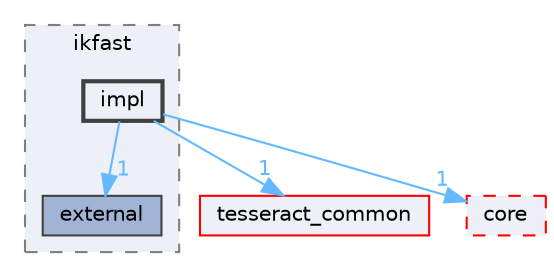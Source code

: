 digraph "tesseract_kinematics/ikfast/include/tesseract_kinematics/ikfast/impl"
{
 // LATEX_PDF_SIZE
  bgcolor="transparent";
  edge [fontname=Helvetica,fontsize=10,labelfontname=Helvetica,labelfontsize=10];
  node [fontname=Helvetica,fontsize=10,shape=box,height=0.2,width=0.4];
  compound=true
  subgraph clusterdir_caff86a8987631874449d534b7a92a3c {
    graph [ bgcolor="#edf0f7", pencolor="grey50", label="ikfast", fontname=Helvetica,fontsize=10 style="filled,dashed", URL="dir_caff86a8987631874449d534b7a92a3c.html",tooltip=""]
  dir_b2cfb30b2f229ca5ffd4a0b269031f4d [label="external", fillcolor="#a2b4d6", color="grey25", style="filled", URL="dir_b2cfb30b2f229ca5ffd4a0b269031f4d.html",tooltip=""];
  dir_06c9111c162471a2425715b6c8340ec0 [label="impl", fillcolor="#edf0f7", color="grey25", style="filled,bold", URL="dir_06c9111c162471a2425715b6c8340ec0.html",tooltip=""];
  }
  dir_8430b83f3af685b4c96d298a32e9aa37 [label="tesseract_common", fillcolor="#edf0f7", color="red", style="filled", URL="dir_8430b83f3af685b4c96d298a32e9aa37.html",tooltip=""];
  dir_c514f902ec1d4c8561ea53d834486b22 [label="core", fillcolor="#edf0f7", color="red", style="filled,dashed", URL="dir_c514f902ec1d4c8561ea53d834486b22.html",tooltip=""];
  dir_06c9111c162471a2425715b6c8340ec0->dir_8430b83f3af685b4c96d298a32e9aa37 [headlabel="1", labeldistance=1.5 headhref="dir_000025_000075.html" color="steelblue1" fontcolor="steelblue1"];
  dir_06c9111c162471a2425715b6c8340ec0->dir_b2cfb30b2f229ca5ffd4a0b269031f4d [headlabel="1", labeldistance=1.5 headhref="dir_000025_000016.html" color="steelblue1" fontcolor="steelblue1"];
  dir_06c9111c162471a2425715b6c8340ec0->dir_c514f902ec1d4c8561ea53d834486b22 [headlabel="1", labeldistance=1.5 headhref="dir_000025_000009.html" color="steelblue1" fontcolor="steelblue1"];
}

